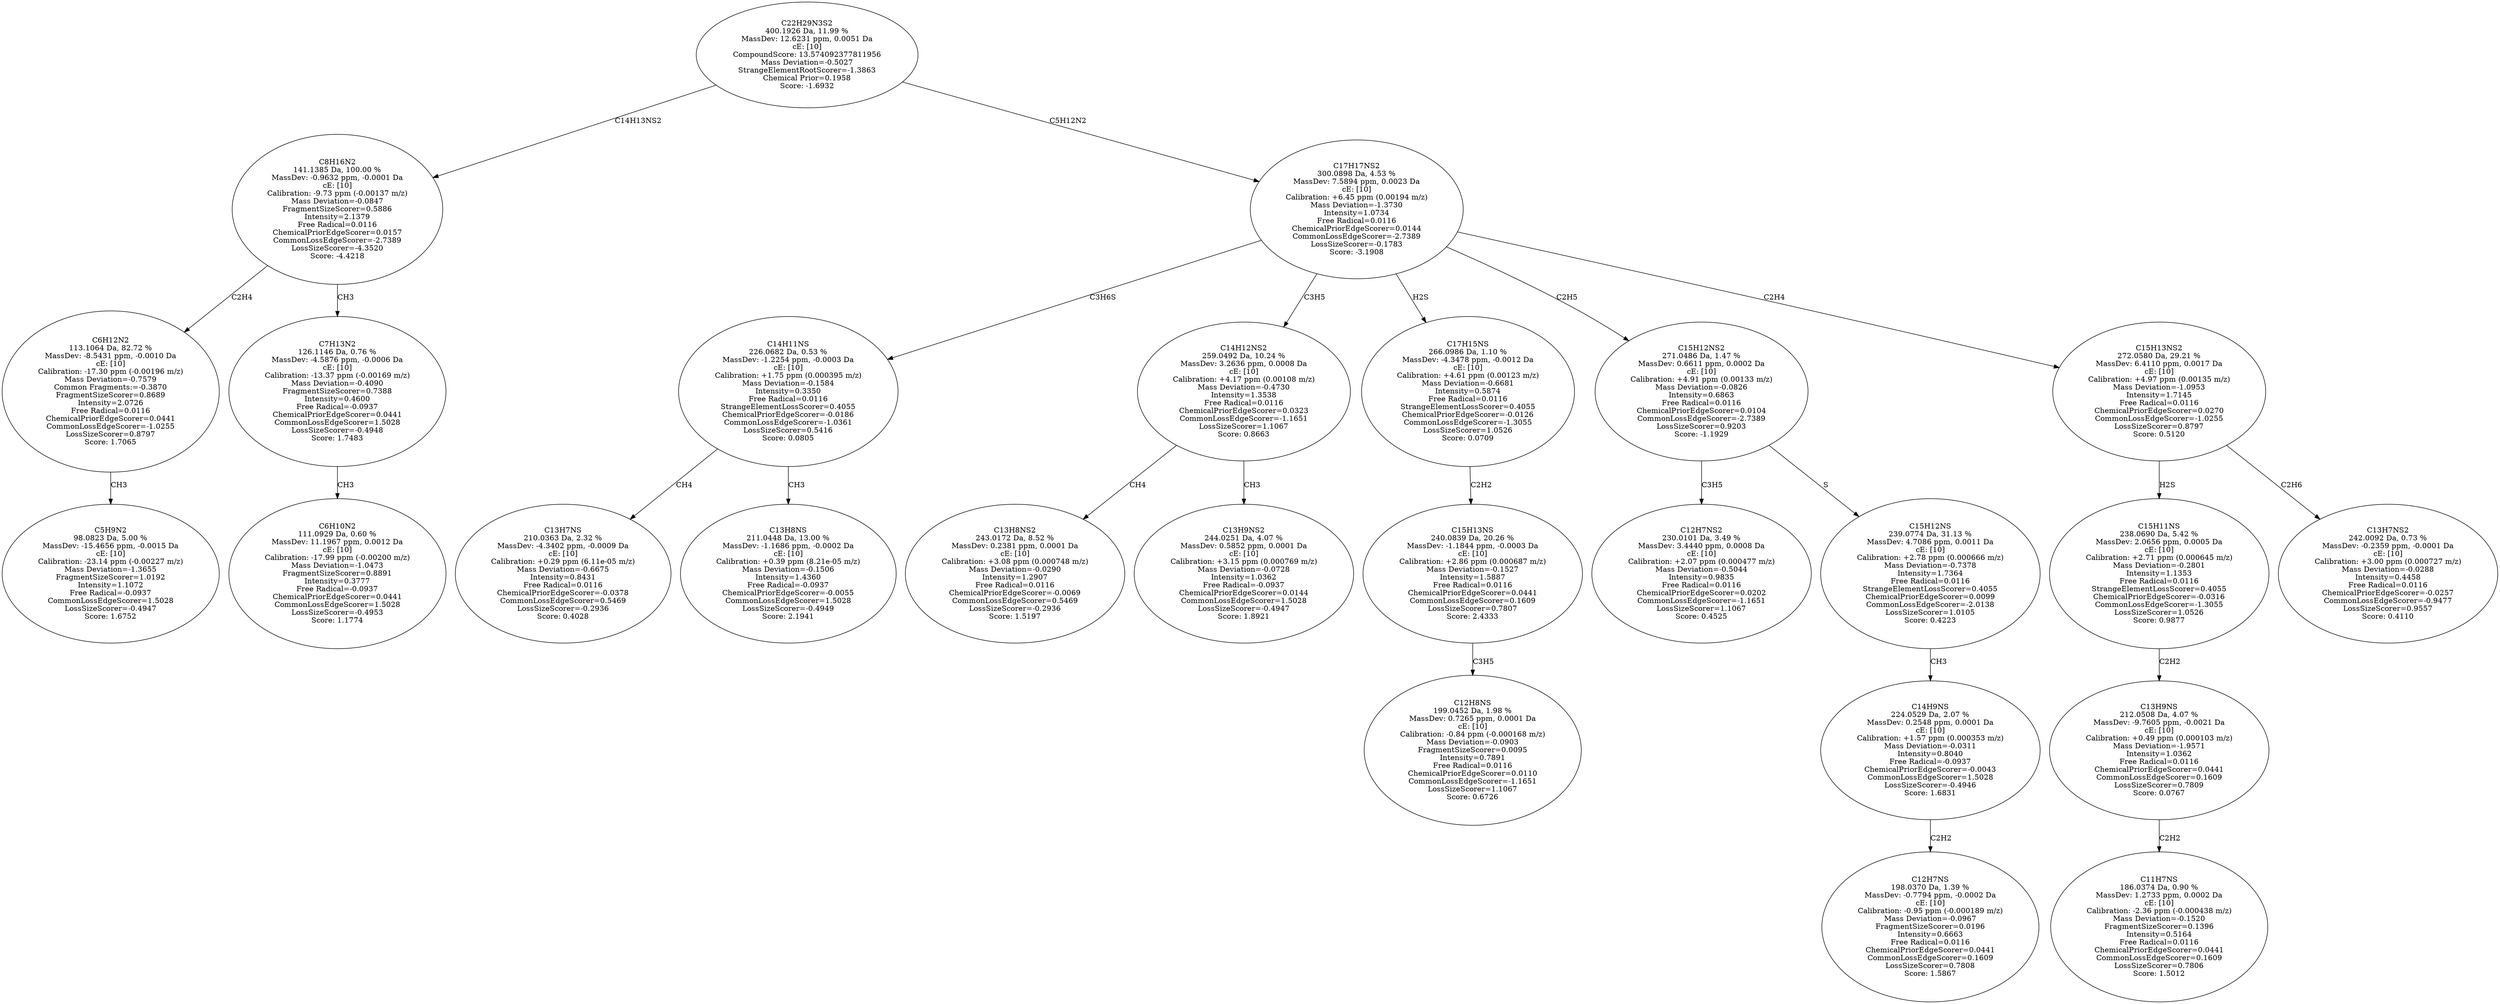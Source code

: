 strict digraph {
v1 [label="C5H9N2\n98.0823 Da, 5.00 %\nMassDev: -15.4656 ppm, -0.0015 Da\ncE: [10]\nCalibration: -23.14 ppm (-0.00227 m/z)\nMass Deviation=-1.3655\nFragmentSizeScorer=1.0192\nIntensity=1.1072\nFree Radical=-0.0937\nCommonLossEdgeScorer=1.5028\nLossSizeScorer=-0.4947\nScore: 1.6752"];
v2 [label="C6H12N2\n113.1064 Da, 82.72 %\nMassDev: -8.5431 ppm, -0.0010 Da\ncE: [10]\nCalibration: -17.30 ppm (-0.00196 m/z)\nMass Deviation=-0.7579\nCommon Fragments:=-0.3870\nFragmentSizeScorer=0.8689\nIntensity=2.0726\nFree Radical=0.0116\nChemicalPriorEdgeScorer=0.0441\nCommonLossEdgeScorer=-1.0255\nLossSizeScorer=0.8797\nScore: 1.7065"];
v3 [label="C6H10N2\n111.0929 Da, 0.60 %\nMassDev: 11.1967 ppm, 0.0012 Da\ncE: [10]\nCalibration: -17.99 ppm (-0.00200 m/z)\nMass Deviation=-1.0473\nFragmentSizeScorer=0.8891\nIntensity=0.3777\nFree Radical=-0.0937\nChemicalPriorEdgeScorer=0.0441\nCommonLossEdgeScorer=1.5028\nLossSizeScorer=-0.4953\nScore: 1.1774"];
v4 [label="C7H13N2\n126.1146 Da, 0.76 %\nMassDev: -4.5876 ppm, -0.0006 Da\ncE: [10]\nCalibration: -13.37 ppm (-0.00169 m/z)\nMass Deviation=-0.4090\nFragmentSizeScorer=0.7388\nIntensity=0.4600\nFree Radical=-0.0937\nChemicalPriorEdgeScorer=0.0441\nCommonLossEdgeScorer=1.5028\nLossSizeScorer=-0.4948\nScore: 1.7483"];
v5 [label="C8H16N2\n141.1385 Da, 100.00 %\nMassDev: -0.9632 ppm, -0.0001 Da\ncE: [10]\nCalibration: -9.73 ppm (-0.00137 m/z)\nMass Deviation=-0.0847\nFragmentSizeScorer=0.5886\nIntensity=2.1379\nFree Radical=0.0116\nChemicalPriorEdgeScorer=0.0157\nCommonLossEdgeScorer=-2.7389\nLossSizeScorer=-4.3520\nScore: -4.4218"];
v6 [label="C13H7NS\n210.0363 Da, 2.32 %\nMassDev: -4.3402 ppm, -0.0009 Da\ncE: [10]\nCalibration: +0.29 ppm (6.11e-05 m/z)\nMass Deviation=-0.6675\nIntensity=0.8431\nFree Radical=0.0116\nChemicalPriorEdgeScorer=-0.0378\nCommonLossEdgeScorer=0.5469\nLossSizeScorer=-0.2936\nScore: 0.4028"];
v7 [label="C13H8NS\n211.0448 Da, 13.00 %\nMassDev: -1.1686 ppm, -0.0002 Da\ncE: [10]\nCalibration: +0.39 ppm (8.21e-05 m/z)\nMass Deviation=-0.1506\nIntensity=1.4360\nFree Radical=-0.0937\nChemicalPriorEdgeScorer=-0.0055\nCommonLossEdgeScorer=1.5028\nLossSizeScorer=-0.4949\nScore: 2.1941"];
v8 [label="C14H11NS\n226.0682 Da, 0.53 %\nMassDev: -1.2254 ppm, -0.0003 Da\ncE: [10]\nCalibration: +1.75 ppm (0.000395 m/z)\nMass Deviation=-0.1584\nIntensity=0.3350\nFree Radical=0.0116\nStrangeElementLossScorer=0.4055\nChemicalPriorEdgeScorer=-0.0186\nCommonLossEdgeScorer=-1.0361\nLossSizeScorer=0.5416\nScore: 0.0805"];
v9 [label="C13H8NS2\n243.0172 Da, 8.52 %\nMassDev: 0.2381 ppm, 0.0001 Da\ncE: [10]\nCalibration: +3.08 ppm (0.000748 m/z)\nMass Deviation=-0.0290\nIntensity=1.2907\nFree Radical=0.0116\nChemicalPriorEdgeScorer=-0.0069\nCommonLossEdgeScorer=0.5469\nLossSizeScorer=-0.2936\nScore: 1.5197"];
v10 [label="C13H9NS2\n244.0251 Da, 4.07 %\nMassDev: 0.5852 ppm, 0.0001 Da\ncE: [10]\nCalibration: +3.15 ppm (0.000769 m/z)\nMass Deviation=-0.0728\nIntensity=1.0362\nFree Radical=-0.0937\nChemicalPriorEdgeScorer=0.0144\nCommonLossEdgeScorer=1.5028\nLossSizeScorer=-0.4947\nScore: 1.8921"];
v11 [label="C14H12NS2\n259.0492 Da, 10.24 %\nMassDev: 3.2636 ppm, 0.0008 Da\ncE: [10]\nCalibration: +4.17 ppm (0.00108 m/z)\nMass Deviation=-0.4730\nIntensity=1.3538\nFree Radical=0.0116\nChemicalPriorEdgeScorer=0.0323\nCommonLossEdgeScorer=-1.1651\nLossSizeScorer=1.1067\nScore: 0.8663"];
v12 [label="C12H8NS\n199.0452 Da, 1.98 %\nMassDev: 0.7265 ppm, 0.0001 Da\ncE: [10]\nCalibration: -0.84 ppm (-0.000168 m/z)\nMass Deviation=-0.0903\nFragmentSizeScorer=0.0095\nIntensity=0.7891\nFree Radical=0.0116\nChemicalPriorEdgeScorer=0.0110\nCommonLossEdgeScorer=-1.1651\nLossSizeScorer=1.1067\nScore: 0.6726"];
v13 [label="C15H13NS\n240.0839 Da, 20.26 %\nMassDev: -1.1844 ppm, -0.0003 Da\ncE: [10]\nCalibration: +2.86 ppm (0.000687 m/z)\nMass Deviation=-0.1527\nIntensity=1.5887\nFree Radical=0.0116\nChemicalPriorEdgeScorer=0.0441\nCommonLossEdgeScorer=0.1609\nLossSizeScorer=0.7807\nScore: 2.4333"];
v14 [label="C17H15NS\n266.0986 Da, 1.10 %\nMassDev: -4.3478 ppm, -0.0012 Da\ncE: [10]\nCalibration: +4.61 ppm (0.00123 m/z)\nMass Deviation=-0.6681\nIntensity=0.5874\nFree Radical=0.0116\nStrangeElementLossScorer=0.4055\nChemicalPriorEdgeScorer=-0.0126\nCommonLossEdgeScorer=-1.3055\nLossSizeScorer=1.0526\nScore: 0.0709"];
v15 [label="C12H7NS2\n230.0101 Da, 3.49 %\nMassDev: 3.4440 ppm, 0.0008 Da\ncE: [10]\nCalibration: +2.07 ppm (0.000477 m/z)\nMass Deviation=-0.5044\nIntensity=0.9835\nFree Radical=0.0116\nChemicalPriorEdgeScorer=0.0202\nCommonLossEdgeScorer=-1.1651\nLossSizeScorer=1.1067\nScore: 0.4525"];
v16 [label="C12H7NS\n198.0370 Da, 1.39 %\nMassDev: -0.7794 ppm, -0.0002 Da\ncE: [10]\nCalibration: -0.95 ppm (-0.000189 m/z)\nMass Deviation=-0.0967\nFragmentSizeScorer=0.0196\nIntensity=0.6663\nFree Radical=0.0116\nChemicalPriorEdgeScorer=0.0441\nCommonLossEdgeScorer=0.1609\nLossSizeScorer=0.7808\nScore: 1.5867"];
v17 [label="C14H9NS\n224.0529 Da, 2.07 %\nMassDev: 0.2548 ppm, 0.0001 Da\ncE: [10]\nCalibration: +1.57 ppm (0.000353 m/z)\nMass Deviation=-0.0311\nIntensity=0.8040\nFree Radical=-0.0937\nChemicalPriorEdgeScorer=-0.0043\nCommonLossEdgeScorer=1.5028\nLossSizeScorer=-0.4946\nScore: 1.6831"];
v18 [label="C15H12NS\n239.0774 Da, 31.13 %\nMassDev: 4.7086 ppm, 0.0011 Da\ncE: [10]\nCalibration: +2.78 ppm (0.000666 m/z)\nMass Deviation=-0.7378\nIntensity=1.7364\nFree Radical=0.0116\nStrangeElementLossScorer=0.4055\nChemicalPriorEdgeScorer=0.0099\nCommonLossEdgeScorer=-2.0138\nLossSizeScorer=1.0105\nScore: 0.4223"];
v19 [label="C15H12NS2\n271.0486 Da, 1.47 %\nMassDev: 0.6611 ppm, 0.0002 Da\ncE: [10]\nCalibration: +4.91 ppm (0.00133 m/z)\nMass Deviation=-0.0826\nIntensity=0.6863\nFree Radical=0.0116\nChemicalPriorEdgeScorer=0.0104\nCommonLossEdgeScorer=-2.7389\nLossSizeScorer=0.9203\nScore: -1.1929"];
v20 [label="C11H7NS\n186.0374 Da, 0.90 %\nMassDev: 1.2733 ppm, 0.0002 Da\ncE: [10]\nCalibration: -2.36 ppm (-0.000438 m/z)\nMass Deviation=-0.1520\nFragmentSizeScorer=0.1396\nIntensity=0.5164\nFree Radical=0.0116\nChemicalPriorEdgeScorer=0.0441\nCommonLossEdgeScorer=0.1609\nLossSizeScorer=0.7806\nScore: 1.5012"];
v21 [label="C13H9NS\n212.0508 Da, 4.07 %\nMassDev: -9.7605 ppm, -0.0021 Da\ncE: [10]\nCalibration: +0.49 ppm (0.000103 m/z)\nMass Deviation=-1.9571\nIntensity=1.0362\nFree Radical=0.0116\nChemicalPriorEdgeScorer=0.0441\nCommonLossEdgeScorer=0.1609\nLossSizeScorer=0.7809\nScore: 0.0767"];
v22 [label="C15H11NS\n238.0690 Da, 5.42 %\nMassDev: 2.0656 ppm, 0.0005 Da\ncE: [10]\nCalibration: +2.71 ppm (0.000645 m/z)\nMass Deviation=-0.2801\nIntensity=1.1353\nFree Radical=0.0116\nStrangeElementLossScorer=0.4055\nChemicalPriorEdgeScorer=-0.0316\nCommonLossEdgeScorer=-1.3055\nLossSizeScorer=1.0526\nScore: 0.9877"];
v23 [label="C13H7NS2\n242.0092 Da, 0.73 %\nMassDev: -0.2359 ppm, -0.0001 Da\ncE: [10]\nCalibration: +3.00 ppm (0.000727 m/z)\nMass Deviation=-0.0288\nIntensity=0.4458\nFree Radical=0.0116\nChemicalPriorEdgeScorer=-0.0257\nCommonLossEdgeScorer=-0.9477\nLossSizeScorer=0.9557\nScore: 0.4110"];
v24 [label="C15H13NS2\n272.0580 Da, 29.21 %\nMassDev: 6.4110 ppm, 0.0017 Da\ncE: [10]\nCalibration: +4.97 ppm (0.00135 m/z)\nMass Deviation=-1.0953\nIntensity=1.7145\nFree Radical=0.0116\nChemicalPriorEdgeScorer=0.0270\nCommonLossEdgeScorer=-1.0255\nLossSizeScorer=0.8797\nScore: 0.5120"];
v25 [label="C17H17NS2\n300.0898 Da, 4.53 %\nMassDev: 7.5894 ppm, 0.0023 Da\ncE: [10]\nCalibration: +6.45 ppm (0.00194 m/z)\nMass Deviation=-1.3730\nIntensity=1.0734\nFree Radical=0.0116\nChemicalPriorEdgeScorer=0.0144\nCommonLossEdgeScorer=-2.7389\nLossSizeScorer=-0.1783\nScore: -3.1908"];
v26 [label="C22H29N3S2\n400.1926 Da, 11.99 %\nMassDev: 12.6231 ppm, 0.0051 Da\ncE: [10]\nCompoundScore: 13.574092377811956\nMass Deviation=-0.5027\nStrangeElementRootScorer=-1.3863\nChemical Prior=0.1958\nScore: -1.6932"];
v2 -> v1 [label="CH3"];
v5 -> v2 [label="C2H4"];
v4 -> v3 [label="CH3"];
v5 -> v4 [label="CH3"];
v26 -> v5 [label="C14H13NS2"];
v8 -> v6 [label="CH4"];
v8 -> v7 [label="CH3"];
v25 -> v8 [label="C3H6S"];
v11 -> v9 [label="CH4"];
v11 -> v10 [label="CH3"];
v25 -> v11 [label="C3H5"];
v13 -> v12 [label="C3H5"];
v14 -> v13 [label="C2H2"];
v25 -> v14 [label="H2S"];
v19 -> v15 [label="C3H5"];
v17 -> v16 [label="C2H2"];
v18 -> v17 [label="CH3"];
v19 -> v18 [label="S"];
v25 -> v19 [label="C2H5"];
v21 -> v20 [label="C2H2"];
v22 -> v21 [label="C2H2"];
v24 -> v22 [label="H2S"];
v24 -> v23 [label="C2H6"];
v25 -> v24 [label="C2H4"];
v26 -> v25 [label="C5H12N2"];
}